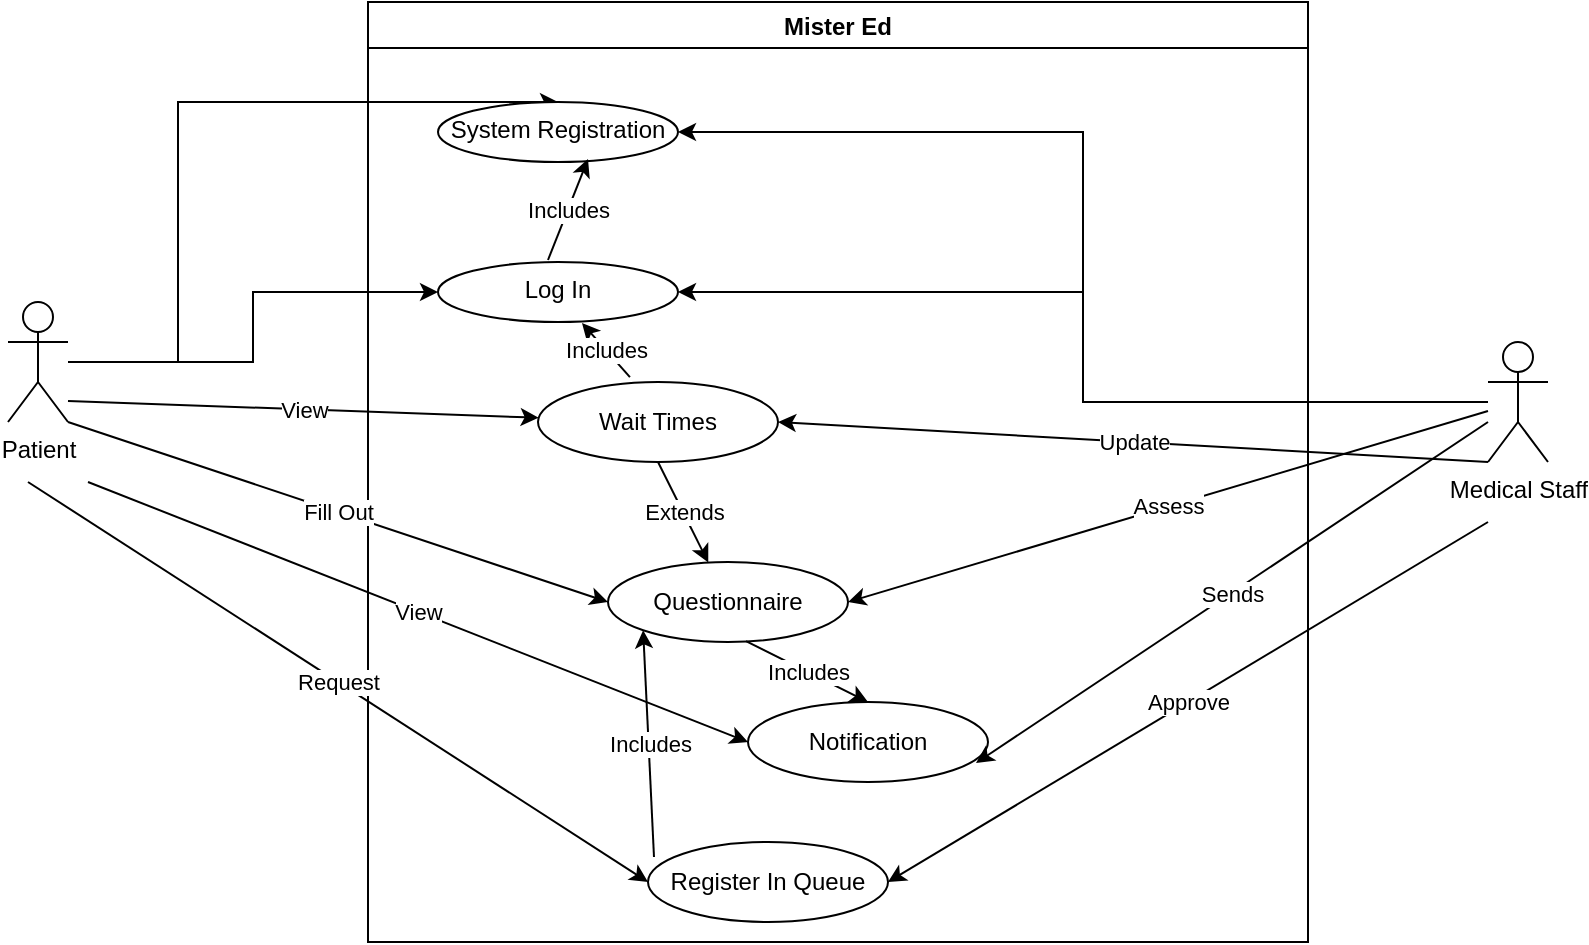 <mxfile version="20.4.0" type="device"><diagram id="TNIIY9eif-TaVAL-Dzs2" name="Page-1"><mxGraphModel dx="1186" dy="604" grid="1" gridSize="10" guides="1" tooltips="1" connect="1" arrows="1" fold="1" page="1" pageScale="1" pageWidth="850" pageHeight="1100" math="0" shadow="0"><root><mxCell id="0"/><mxCell id="1" parent="0"/><mxCell id="qrLywVSfVbjWkEtIoeux-8" value="" style="edgeStyle=orthogonalEdgeStyle;rounded=0;orthogonalLoop=1;jettySize=auto;html=1;" edge="1" parent="1" source="qrLywVSfVbjWkEtIoeux-1" target="qrLywVSfVbjWkEtIoeux-7"><mxGeometry relative="1" as="geometry"><Array as="points"><mxPoint x="125" y="90"/></Array></mxGeometry></mxCell><mxCell id="qrLywVSfVbjWkEtIoeux-10" value="" style="edgeStyle=orthogonalEdgeStyle;rounded=0;orthogonalLoop=1;jettySize=auto;html=1;" edge="1" parent="1" source="qrLywVSfVbjWkEtIoeux-1" target="qrLywVSfVbjWkEtIoeux-9"><mxGeometry relative="1" as="geometry"/></mxCell><mxCell id="qrLywVSfVbjWkEtIoeux-1" value="Patient&lt;br&gt;" style="shape=umlActor;verticalLabelPosition=bottom;verticalAlign=top;html=1;outlineConnect=0;" vertex="1" parent="1"><mxGeometry x="40" y="190" width="30" height="60" as="geometry"/></mxCell><mxCell id="qrLywVSfVbjWkEtIoeux-6" value="Mister Ed" style="swimlane;" vertex="1" parent="1"><mxGeometry x="220" y="40" width="470" height="470" as="geometry"/></mxCell><mxCell id="qrLywVSfVbjWkEtIoeux-7" value="System Registration" style="ellipse;whiteSpace=wrap;html=1;verticalAlign=top;" vertex="1" parent="qrLywVSfVbjWkEtIoeux-6"><mxGeometry x="35" y="50" width="120" height="30" as="geometry"/></mxCell><mxCell id="qrLywVSfVbjWkEtIoeux-9" value="Log In" style="ellipse;whiteSpace=wrap;html=1;verticalAlign=top;" vertex="1" parent="qrLywVSfVbjWkEtIoeux-6"><mxGeometry x="35" y="130" width="120" height="30" as="geometry"/></mxCell><mxCell id="qrLywVSfVbjWkEtIoeux-15" value="" style="endArrow=classic;html=1;rounded=0;entryX=0.625;entryY=0.95;entryDx=0;entryDy=0;entryPerimeter=0;" edge="1" parent="qrLywVSfVbjWkEtIoeux-6" target="qrLywVSfVbjWkEtIoeux-7"><mxGeometry relative="1" as="geometry"><mxPoint x="90" y="129" as="sourcePoint"/><mxPoint x="190" y="129" as="targetPoint"/></mxGeometry></mxCell><mxCell id="qrLywVSfVbjWkEtIoeux-16" value="Includes" style="edgeLabel;resizable=0;html=1;align=center;verticalAlign=middle;" connectable="0" vertex="1" parent="qrLywVSfVbjWkEtIoeux-15"><mxGeometry relative="1" as="geometry"/></mxCell><mxCell id="qrLywVSfVbjWkEtIoeux-20" value="Wait Times" style="ellipse;whiteSpace=wrap;html=1;" vertex="1" parent="qrLywVSfVbjWkEtIoeux-6"><mxGeometry x="85" y="190" width="120" height="40" as="geometry"/></mxCell><mxCell id="qrLywVSfVbjWkEtIoeux-27" value="" style="endArrow=classic;html=1;rounded=0;entryX=0.6;entryY=1.017;entryDx=0;entryDy=0;entryPerimeter=0;exitX=0.383;exitY=-0.062;exitDx=0;exitDy=0;exitPerimeter=0;" edge="1" parent="qrLywVSfVbjWkEtIoeux-6" source="qrLywVSfVbjWkEtIoeux-20" target="qrLywVSfVbjWkEtIoeux-9"><mxGeometry relative="1" as="geometry"><mxPoint x="100" y="139" as="sourcePoint"/><mxPoint x="120" y="88.5" as="targetPoint"/></mxGeometry></mxCell><mxCell id="qrLywVSfVbjWkEtIoeux-28" value="Includes" style="edgeLabel;resizable=0;html=1;align=center;verticalAlign=middle;" connectable="0" vertex="1" parent="qrLywVSfVbjWkEtIoeux-27"><mxGeometry relative="1" as="geometry"/></mxCell><mxCell id="qrLywVSfVbjWkEtIoeux-29" value="Questionnaire" style="ellipse;whiteSpace=wrap;html=1;" vertex="1" parent="qrLywVSfVbjWkEtIoeux-6"><mxGeometry x="120" y="280" width="120" height="40" as="geometry"/></mxCell><mxCell id="qrLywVSfVbjWkEtIoeux-30" value="" style="endArrow=classic;html=1;rounded=0;exitX=0.5;exitY=1;exitDx=0;exitDy=0;" edge="1" parent="qrLywVSfVbjWkEtIoeux-6" source="qrLywVSfVbjWkEtIoeux-20" target="qrLywVSfVbjWkEtIoeux-29"><mxGeometry relative="1" as="geometry"><mxPoint x="150" y="270" as="sourcePoint"/><mxPoint x="250" y="270" as="targetPoint"/></mxGeometry></mxCell><mxCell id="qrLywVSfVbjWkEtIoeux-31" value="Extends" style="edgeLabel;resizable=0;html=1;align=center;verticalAlign=middle;" connectable="0" vertex="1" parent="qrLywVSfVbjWkEtIoeux-30"><mxGeometry relative="1" as="geometry"/></mxCell><mxCell id="qrLywVSfVbjWkEtIoeux-38" value="Notification" style="ellipse;whiteSpace=wrap;html=1;" vertex="1" parent="qrLywVSfVbjWkEtIoeux-6"><mxGeometry x="190" y="350" width="120" height="40" as="geometry"/></mxCell><mxCell id="qrLywVSfVbjWkEtIoeux-39" value="" style="endArrow=classic;html=1;rounded=0;entryX=0.5;entryY=0;entryDx=0;entryDy=0;exitX=0.575;exitY=0.988;exitDx=0;exitDy=0;exitPerimeter=0;" edge="1" parent="qrLywVSfVbjWkEtIoeux-6" source="qrLywVSfVbjWkEtIoeux-29" target="qrLywVSfVbjWkEtIoeux-38"><mxGeometry relative="1" as="geometry"><mxPoint x="150" y="270" as="sourcePoint"/><mxPoint x="250" y="270" as="targetPoint"/></mxGeometry></mxCell><mxCell id="qrLywVSfVbjWkEtIoeux-40" value="Includes" style="edgeLabel;resizable=0;html=1;align=center;verticalAlign=middle;" connectable="0" vertex="1" parent="qrLywVSfVbjWkEtIoeux-39"><mxGeometry relative="1" as="geometry"/></mxCell><mxCell id="qrLywVSfVbjWkEtIoeux-48" value="Register In Queue" style="ellipse;whiteSpace=wrap;html=1;" vertex="1" parent="qrLywVSfVbjWkEtIoeux-6"><mxGeometry x="140" y="420" width="120" height="40" as="geometry"/></mxCell><mxCell id="qrLywVSfVbjWkEtIoeux-55" value="" style="endArrow=classic;html=1;rounded=0;exitX=0.025;exitY=0.188;exitDx=0;exitDy=0;entryX=0;entryY=1;entryDx=0;entryDy=0;exitPerimeter=0;" edge="1" parent="qrLywVSfVbjWkEtIoeux-6" source="qrLywVSfVbjWkEtIoeux-48" target="qrLywVSfVbjWkEtIoeux-29"><mxGeometry relative="1" as="geometry"><mxPoint x="150" y="290" as="sourcePoint"/><mxPoint x="250" y="290" as="targetPoint"/></mxGeometry></mxCell><mxCell id="qrLywVSfVbjWkEtIoeux-56" value="Includes" style="edgeLabel;resizable=0;html=1;align=center;verticalAlign=middle;" connectable="0" vertex="1" parent="qrLywVSfVbjWkEtIoeux-55"><mxGeometry relative="1" as="geometry"/></mxCell><mxCell id="qrLywVSfVbjWkEtIoeux-18" style="edgeStyle=orthogonalEdgeStyle;rounded=0;orthogonalLoop=1;jettySize=auto;html=1;entryX=1;entryY=0.5;entryDx=0;entryDy=0;" edge="1" parent="1" source="qrLywVSfVbjWkEtIoeux-17" target="qrLywVSfVbjWkEtIoeux-7"><mxGeometry relative="1" as="geometry"/></mxCell><mxCell id="qrLywVSfVbjWkEtIoeux-19" style="edgeStyle=orthogonalEdgeStyle;rounded=0;orthogonalLoop=1;jettySize=auto;html=1;entryX=1;entryY=0.5;entryDx=0;entryDy=0;" edge="1" parent="1" source="qrLywVSfVbjWkEtIoeux-17" target="qrLywVSfVbjWkEtIoeux-9"><mxGeometry relative="1" as="geometry"/></mxCell><mxCell id="qrLywVSfVbjWkEtIoeux-17" value="Medical Staff" style="shape=umlActor;verticalLabelPosition=bottom;verticalAlign=top;html=1;outlineConnect=0;" vertex="1" parent="1"><mxGeometry x="780" y="210" width="30" height="60" as="geometry"/></mxCell><mxCell id="qrLywVSfVbjWkEtIoeux-21" value="" style="endArrow=classic;html=1;rounded=0;" edge="1" parent="1" target="qrLywVSfVbjWkEtIoeux-20"><mxGeometry relative="1" as="geometry"><mxPoint x="70" y="239.5" as="sourcePoint"/><mxPoint x="170" y="239.5" as="targetPoint"/></mxGeometry></mxCell><mxCell id="qrLywVSfVbjWkEtIoeux-22" value="View" style="edgeLabel;resizable=0;html=1;align=center;verticalAlign=middle;" connectable="0" vertex="1" parent="qrLywVSfVbjWkEtIoeux-21"><mxGeometry relative="1" as="geometry"/></mxCell><mxCell id="qrLywVSfVbjWkEtIoeux-24" value="" style="endArrow=classic;html=1;rounded=0;exitX=0;exitY=1;exitDx=0;exitDy=0;exitPerimeter=0;entryX=1;entryY=0.5;entryDx=0;entryDy=0;" edge="1" parent="1" source="qrLywVSfVbjWkEtIoeux-17" target="qrLywVSfVbjWkEtIoeux-20"><mxGeometry relative="1" as="geometry"><mxPoint x="340" y="300" as="sourcePoint"/><mxPoint x="500" y="300" as="targetPoint"/></mxGeometry></mxCell><mxCell id="qrLywVSfVbjWkEtIoeux-25" value="Update" style="edgeLabel;resizable=0;html=1;align=center;verticalAlign=middle;" connectable="0" vertex="1" parent="qrLywVSfVbjWkEtIoeux-24"><mxGeometry relative="1" as="geometry"/></mxCell><mxCell id="qrLywVSfVbjWkEtIoeux-32" value="" style="endArrow=classic;html=1;rounded=0;entryX=1;entryY=0.5;entryDx=0;entryDy=0;" edge="1" parent="1" source="qrLywVSfVbjWkEtIoeux-17" target="qrLywVSfVbjWkEtIoeux-29"><mxGeometry relative="1" as="geometry"><mxPoint x="340" y="300" as="sourcePoint"/><mxPoint x="500" y="300" as="targetPoint"/></mxGeometry></mxCell><mxCell id="qrLywVSfVbjWkEtIoeux-33" value="Assess" style="edgeLabel;resizable=0;html=1;align=center;verticalAlign=middle;" connectable="0" vertex="1" parent="qrLywVSfVbjWkEtIoeux-32"><mxGeometry relative="1" as="geometry"/></mxCell><mxCell id="qrLywVSfVbjWkEtIoeux-35" value="" style="endArrow=classic;html=1;rounded=0;exitX=1;exitY=1;exitDx=0;exitDy=0;exitPerimeter=0;entryX=0;entryY=0.5;entryDx=0;entryDy=0;" edge="1" parent="1" source="qrLywVSfVbjWkEtIoeux-1" target="qrLywVSfVbjWkEtIoeux-29"><mxGeometry relative="1" as="geometry"><mxPoint x="340" y="300" as="sourcePoint"/><mxPoint x="500" y="300" as="targetPoint"/></mxGeometry></mxCell><mxCell id="qrLywVSfVbjWkEtIoeux-36" value="Fill Out" style="edgeLabel;resizable=0;html=1;align=center;verticalAlign=middle;" connectable="0" vertex="1" parent="qrLywVSfVbjWkEtIoeux-35"><mxGeometry relative="1" as="geometry"/></mxCell><mxCell id="qrLywVSfVbjWkEtIoeux-41" value="" style="endArrow=classic;html=1;rounded=0;entryX=0;entryY=0.5;entryDx=0;entryDy=0;" edge="1" parent="1" target="qrLywVSfVbjWkEtIoeux-38"><mxGeometry relative="1" as="geometry"><mxPoint x="80" y="280" as="sourcePoint"/><mxPoint x="470" y="300" as="targetPoint"/></mxGeometry></mxCell><mxCell id="qrLywVSfVbjWkEtIoeux-42" value="View" style="edgeLabel;resizable=0;html=1;align=center;verticalAlign=middle;" connectable="0" vertex="1" parent="qrLywVSfVbjWkEtIoeux-41"><mxGeometry relative="1" as="geometry"/></mxCell><mxCell id="qrLywVSfVbjWkEtIoeux-43" value="" style="endArrow=classic;html=1;rounded=0;entryX=0.95;entryY=0.763;entryDx=0;entryDy=0;entryPerimeter=0;" edge="1" parent="1" source="qrLywVSfVbjWkEtIoeux-17" target="qrLywVSfVbjWkEtIoeux-38"><mxGeometry relative="1" as="geometry"><mxPoint x="370" y="300" as="sourcePoint"/><mxPoint x="470" y="300" as="targetPoint"/></mxGeometry></mxCell><mxCell id="qrLywVSfVbjWkEtIoeux-44" value="Sends" style="edgeLabel;resizable=0;html=1;align=center;verticalAlign=middle;" connectable="0" vertex="1" parent="qrLywVSfVbjWkEtIoeux-43"><mxGeometry relative="1" as="geometry"/></mxCell><mxCell id="qrLywVSfVbjWkEtIoeux-49" value="" style="endArrow=classic;html=1;rounded=0;entryX=0;entryY=0.5;entryDx=0;entryDy=0;" edge="1" parent="1" target="qrLywVSfVbjWkEtIoeux-48"><mxGeometry relative="1" as="geometry"><mxPoint x="50" y="280" as="sourcePoint"/><mxPoint x="470" y="330" as="targetPoint"/></mxGeometry></mxCell><mxCell id="qrLywVSfVbjWkEtIoeux-50" value="Request" style="edgeLabel;resizable=0;html=1;align=center;verticalAlign=middle;" connectable="0" vertex="1" parent="qrLywVSfVbjWkEtIoeux-49"><mxGeometry relative="1" as="geometry"/></mxCell><mxCell id="qrLywVSfVbjWkEtIoeux-53" value="" style="endArrow=classic;html=1;rounded=0;entryX=1;entryY=0.5;entryDx=0;entryDy=0;" edge="1" parent="1" target="qrLywVSfVbjWkEtIoeux-48"><mxGeometry relative="1" as="geometry"><mxPoint x="780" y="300" as="sourcePoint"/><mxPoint x="470" y="330" as="targetPoint"/></mxGeometry></mxCell><mxCell id="qrLywVSfVbjWkEtIoeux-54" value="Approve" style="edgeLabel;resizable=0;html=1;align=center;verticalAlign=middle;" connectable="0" vertex="1" parent="qrLywVSfVbjWkEtIoeux-53"><mxGeometry relative="1" as="geometry"/></mxCell></root></mxGraphModel></diagram></mxfile>